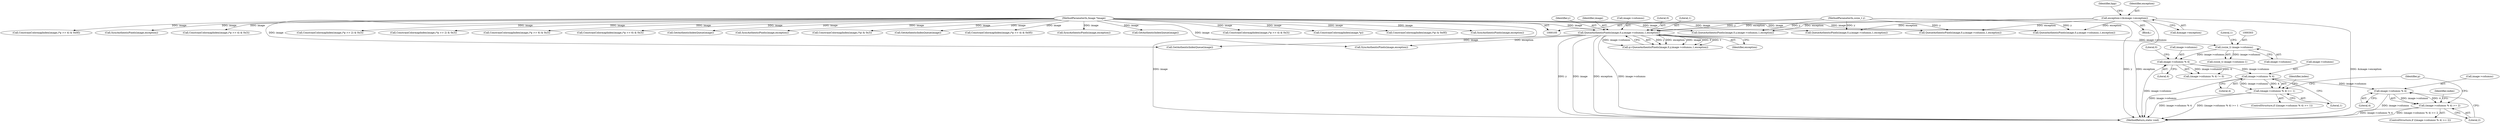 digraph "0_ImageMagick_b6ae2f9e0ab13343c0281732d479757a8e8979c7@pointer" {
"1000455" [label="(Call,image->columns % 4)"];
"1000420" [label="(Call,image->columns % 4)"];
"1000302" [label="(Call,(ssize_t) image->columns)"];
"1000275" [label="(Call,QueueAuthenticPixels(image,0,y,image->columns,1,exception))"];
"1000108" [label="(MethodParameterIn,Image *image)"];
"1000107" [label="(MethodParameterIn,ssize_t y)"];
"1000117" [label="(Call,exception=(&image->exception))"];
"1000454" [label="(Call,(image->columns % 4) >= 1)"];
"1000490" [label="(Call,image->columns % 4)"];
"1000489" [label="(Call,(image->columns % 4) >= 2)"];
"1000283" [label="(Identifier,exception)"];
"1000576" [label="(Call,ConstrainColormapIndex(image,(*p >> 4) & 0x0f))"];
"1000737" [label="(Call,SyncAuthenticPixels(image,exception))"];
"1000124" [label="(Identifier,bpp)"];
"1000464" [label="(Call,ConstrainColormapIndex(image,(*p >> 4) & 0x3))"];
"1000803" [label="(MethodReturn,static void)"];
"1000455" [label="(Call,image->columns % 4)"];
"1000275" [label="(Call,QueueAuthenticPixels(image,0,y,image->columns,1,exception))"];
"1000488" [label="(ControlStructure,if ((image->columns % 4) >= 2))"];
"1000491" [label="(Call,image->columns)"];
"1000279" [label="(Call,image->columns)"];
"1000366" [label="(Call,ConstrainColormapIndex(image,(*p >> 2) & 0x3))"];
"1000499" [label="(Call,ConstrainColormapIndex(image,(*p >> 2) & 0x3))"];
"1000524" [label="(Identifier,p)"];
"1000277" [label="(Literal,0)"];
"1000454" [label="(Call,(image->columns % 4) >= 1)"];
"1000420" [label="(Call,image->columns % 4)"];
"1000118" [label="(Identifier,exception)"];
"1000463" [label="(Identifier,index)"];
"1000314" [label="(Call,ConstrainColormapIndex(image,(*p >> 6) & 0x3))"];
"1000424" [label="(Literal,4)"];
"1000119" [label="(Call,&image->exception)"];
"1000459" [label="(Literal,4)"];
"1000429" [label="(Call,ConstrainColormapIndex(image,(*p >> 6) & 0x3))"];
"1000695" [label="(Call,GetAuthenticIndexQueue(image))"];
"1000677" [label="(Call,QueueAuthenticPixels(image,0,y,image->columns,1,exception))"];
"1000537" [label="(Call,QueueAuthenticPixels(image,0,y,image->columns,1,exception))"];
"1000746" [label="(Call,QueueAuthenticPixels(image,0,y,image->columns,1,exception))"];
"1000110" [label="(Block,)"];
"1000266" [label="(Call,SyncAuthenticPixels(image,exception))"];
"1000453" [label="(ControlStructure,if ((image->columns % 4) >= 1))"];
"1000489" [label="(Call,(image->columns % 4) >= 2)"];
"1000108" [label="(MethodParameterIn,Image *image)"];
"1000419" [label="(Call,(image->columns % 4) != 0)"];
"1000392" [label="(Call,ConstrainColormapIndex(image,(*p) & 0x3))"];
"1000130" [label="(Call,QueueAuthenticPixels(image,0,y,image->columns,1,exception))"];
"1000498" [label="(Identifier,index)"];
"1000302" [label="(Call,(ssize_t) image->columns)"];
"1000117" [label="(Call,exception=(&image->exception))"];
"1000555" [label="(Call,GetAuthenticIndexQueue(image))"];
"1000301" [label="(Call,(ssize_t) image->columns-1)"];
"1000107" [label="(MethodParameterIn,ssize_t y)"];
"1000273" [label="(Call,q=QueueAuthenticPixels(image,0,y,image->columns,1,exception))"];
"1000639" [label="(Call,ConstrainColormapIndex(image,(*p >> 4) & 0x0f))"];
"1000425" [label="(Literal,0)"];
"1000490" [label="(Call,image->columns % 4)"];
"1000494" [label="(Literal,4)"];
"1000667" [label="(Call,SyncAuthenticPixels(image,exception))"];
"1000282" [label="(Literal,1)"];
"1000148" [label="(Call,GetAuthenticIndexQueue(image))"];
"1000456" [label="(Call,image->columns)"];
"1000293" [label="(Call,GetAuthenticIndexQueue(image))"];
"1000340" [label="(Call,ConstrainColormapIndex(image,(*p >> 4) & 0x3))"];
"1000304" [label="(Call,image->columns)"];
"1000421" [label="(Call,image->columns)"];
"1000713" [label="(Call,ConstrainColormapIndex(image,*p))"];
"1000495" [label="(Literal,2)"];
"1000278" [label="(Identifier,y)"];
"1000307" [label="(Literal,1)"];
"1000602" [label="(Call,ConstrainColormapIndex(image,(*p) & 0x0f))"];
"1000798" [label="(Call,SyncAuthenticPixels(image,exception))"];
"1000276" [label="(Identifier,image)"];
"1000527" [label="(Call,SyncAuthenticPixels(image,exception))"];
"1000460" [label="(Literal,1)"];
"1000455" -> "1000454"  [label="AST: "];
"1000455" -> "1000459"  [label="CFG: "];
"1000456" -> "1000455"  [label="AST: "];
"1000459" -> "1000455"  [label="AST: "];
"1000460" -> "1000455"  [label="CFG: "];
"1000455" -> "1000803"  [label="DDG: image->columns"];
"1000455" -> "1000454"  [label="DDG: image->columns"];
"1000455" -> "1000454"  [label="DDG: 4"];
"1000420" -> "1000455"  [label="DDG: image->columns"];
"1000455" -> "1000490"  [label="DDG: image->columns"];
"1000420" -> "1000419"  [label="AST: "];
"1000420" -> "1000424"  [label="CFG: "];
"1000421" -> "1000420"  [label="AST: "];
"1000424" -> "1000420"  [label="AST: "];
"1000425" -> "1000420"  [label="CFG: "];
"1000420" -> "1000803"  [label="DDG: image->columns"];
"1000420" -> "1000419"  [label="DDG: image->columns"];
"1000420" -> "1000419"  [label="DDG: 4"];
"1000302" -> "1000420"  [label="DDG: image->columns"];
"1000302" -> "1000301"  [label="AST: "];
"1000302" -> "1000304"  [label="CFG: "];
"1000303" -> "1000302"  [label="AST: "];
"1000304" -> "1000302"  [label="AST: "];
"1000307" -> "1000302"  [label="CFG: "];
"1000302" -> "1000301"  [label="DDG: image->columns"];
"1000275" -> "1000302"  [label="DDG: image->columns"];
"1000275" -> "1000273"  [label="AST: "];
"1000275" -> "1000283"  [label="CFG: "];
"1000276" -> "1000275"  [label="AST: "];
"1000277" -> "1000275"  [label="AST: "];
"1000278" -> "1000275"  [label="AST: "];
"1000279" -> "1000275"  [label="AST: "];
"1000282" -> "1000275"  [label="AST: "];
"1000283" -> "1000275"  [label="AST: "];
"1000273" -> "1000275"  [label="CFG: "];
"1000275" -> "1000803"  [label="DDG: y"];
"1000275" -> "1000803"  [label="DDG: image"];
"1000275" -> "1000803"  [label="DDG: exception"];
"1000275" -> "1000803"  [label="DDG: image->columns"];
"1000275" -> "1000273"  [label="DDG: y"];
"1000275" -> "1000273"  [label="DDG: exception"];
"1000275" -> "1000273"  [label="DDG: image"];
"1000275" -> "1000273"  [label="DDG: 0"];
"1000275" -> "1000273"  [label="DDG: 1"];
"1000275" -> "1000273"  [label="DDG: image->columns"];
"1000108" -> "1000275"  [label="DDG: image"];
"1000107" -> "1000275"  [label="DDG: y"];
"1000117" -> "1000275"  [label="DDG: exception"];
"1000275" -> "1000293"  [label="DDG: image"];
"1000275" -> "1000527"  [label="DDG: exception"];
"1000108" -> "1000105"  [label="AST: "];
"1000108" -> "1000803"  [label="DDG: image"];
"1000108" -> "1000130"  [label="DDG: image"];
"1000108" -> "1000148"  [label="DDG: image"];
"1000108" -> "1000266"  [label="DDG: image"];
"1000108" -> "1000293"  [label="DDG: image"];
"1000108" -> "1000314"  [label="DDG: image"];
"1000108" -> "1000340"  [label="DDG: image"];
"1000108" -> "1000366"  [label="DDG: image"];
"1000108" -> "1000392"  [label="DDG: image"];
"1000108" -> "1000429"  [label="DDG: image"];
"1000108" -> "1000464"  [label="DDG: image"];
"1000108" -> "1000499"  [label="DDG: image"];
"1000108" -> "1000527"  [label="DDG: image"];
"1000108" -> "1000537"  [label="DDG: image"];
"1000108" -> "1000555"  [label="DDG: image"];
"1000108" -> "1000576"  [label="DDG: image"];
"1000108" -> "1000602"  [label="DDG: image"];
"1000108" -> "1000639"  [label="DDG: image"];
"1000108" -> "1000667"  [label="DDG: image"];
"1000108" -> "1000677"  [label="DDG: image"];
"1000108" -> "1000695"  [label="DDG: image"];
"1000108" -> "1000713"  [label="DDG: image"];
"1000108" -> "1000737"  [label="DDG: image"];
"1000108" -> "1000746"  [label="DDG: image"];
"1000108" -> "1000798"  [label="DDG: image"];
"1000107" -> "1000105"  [label="AST: "];
"1000107" -> "1000803"  [label="DDG: y"];
"1000107" -> "1000130"  [label="DDG: y"];
"1000107" -> "1000537"  [label="DDG: y"];
"1000107" -> "1000677"  [label="DDG: y"];
"1000107" -> "1000746"  [label="DDG: y"];
"1000117" -> "1000110"  [label="AST: "];
"1000117" -> "1000119"  [label="CFG: "];
"1000118" -> "1000117"  [label="AST: "];
"1000119" -> "1000117"  [label="AST: "];
"1000124" -> "1000117"  [label="CFG: "];
"1000117" -> "1000803"  [label="DDG: exception"];
"1000117" -> "1000803"  [label="DDG: &image->exception"];
"1000117" -> "1000130"  [label="DDG: exception"];
"1000117" -> "1000537"  [label="DDG: exception"];
"1000117" -> "1000677"  [label="DDG: exception"];
"1000117" -> "1000746"  [label="DDG: exception"];
"1000454" -> "1000453"  [label="AST: "];
"1000454" -> "1000460"  [label="CFG: "];
"1000460" -> "1000454"  [label="AST: "];
"1000463" -> "1000454"  [label="CFG: "];
"1000524" -> "1000454"  [label="CFG: "];
"1000454" -> "1000803"  [label="DDG: image->columns % 4"];
"1000454" -> "1000803"  [label="DDG: (image->columns % 4) >= 1"];
"1000490" -> "1000489"  [label="AST: "];
"1000490" -> "1000494"  [label="CFG: "];
"1000491" -> "1000490"  [label="AST: "];
"1000494" -> "1000490"  [label="AST: "];
"1000495" -> "1000490"  [label="CFG: "];
"1000490" -> "1000803"  [label="DDG: image->columns"];
"1000490" -> "1000489"  [label="DDG: image->columns"];
"1000490" -> "1000489"  [label="DDG: 4"];
"1000489" -> "1000488"  [label="AST: "];
"1000489" -> "1000495"  [label="CFG: "];
"1000495" -> "1000489"  [label="AST: "];
"1000498" -> "1000489"  [label="CFG: "];
"1000524" -> "1000489"  [label="CFG: "];
"1000489" -> "1000803"  [label="DDG: (image->columns % 4) >= 2"];
"1000489" -> "1000803"  [label="DDG: image->columns % 4"];
}
